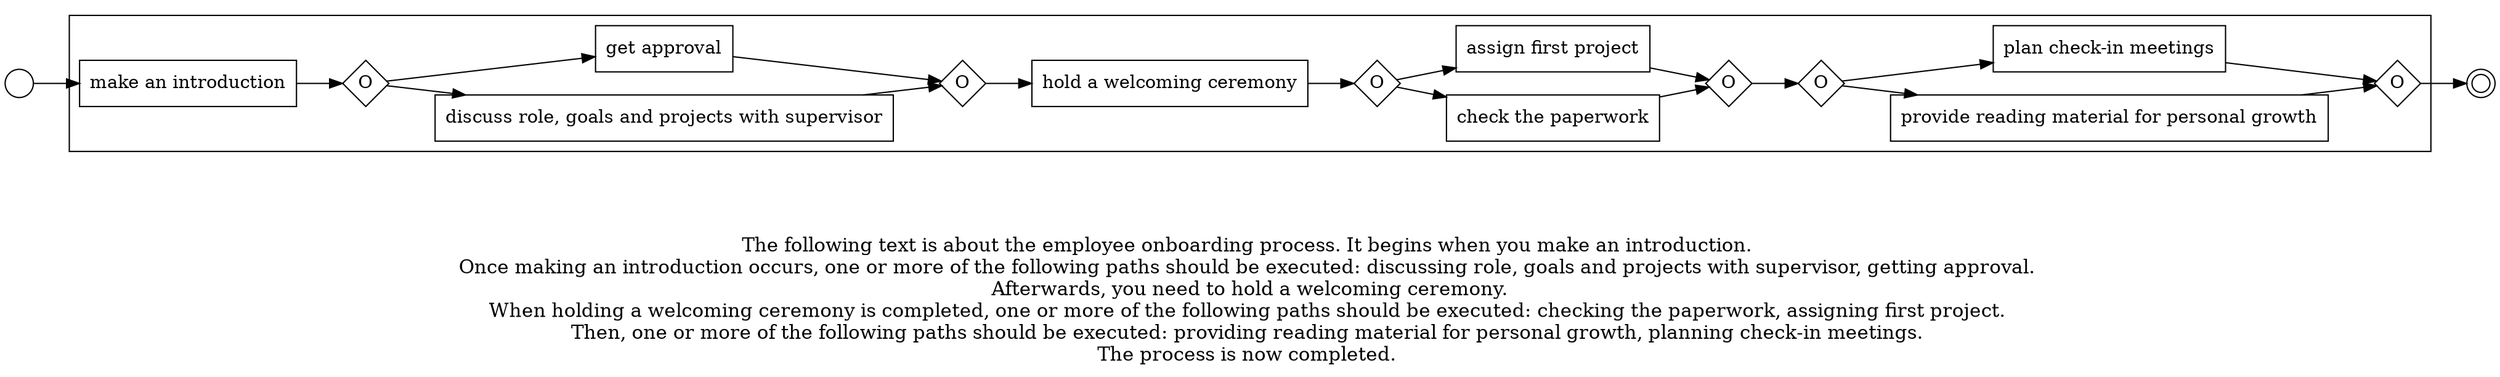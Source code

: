 digraph employee_onboarding_process_116 {
	graph [rankdir=LR]
	START_NODE [label="" shape=circle width=0.3]
	subgraph CLUSTER_0 {
		"make an introduction" [shape=box]
		"OR_SPLIT--2. Before first day_8453" [label=O fixedsize=true shape=diamond width=0.5]
		"make an introduction" -> "OR_SPLIT--2. Before first day_8453"
		"discuss role, goals and projects with supervisor" [shape=box]
		"OR_SPLIT--2. Before first day_8453" -> "discuss role, goals and projects with supervisor"
		"get approval" [shape=box]
		"OR_SPLIT--2. Before first day_8453" -> "get approval"
		"OR_JOIN--2. Before first day_8453" [label=O fixedsize=true shape=diamond width=0.5]
		"discuss role, goals and projects with supervisor" -> "OR_JOIN--2. Before first day_8453"
		"get approval" -> "OR_JOIN--2. Before first day_8453"
		"hold a welcoming ceremony" [shape=box]
		"OR_JOIN--2. Before first day_8453" -> "hold a welcoming ceremony"
		"OR_SPLIT--4. First week_LBLH" [label=O fixedsize=true shape=diamond width=0.5]
		"hold a welcoming ceremony" -> "OR_SPLIT--4. First week_LBLH"
		"check the paperwork" [shape=box]
		"OR_SPLIT--4. First week_LBLH" -> "check the paperwork"
		"assign first project" [shape=box]
		"OR_SPLIT--4. First week_LBLH" -> "assign first project"
		"OR_JOIN--4. First week_LBLH" [label=O fixedsize=true shape=diamond width=0.5]
		"check the paperwork" -> "OR_JOIN--4. First week_LBLH"
		"assign first project" -> "OR_JOIN--4. First week_LBLH"
		"OR_SPLIT--5. First month_D3AQ" [label=O fixedsize=true shape=diamond width=0.5]
		"OR_JOIN--4. First week_LBLH" -> "OR_SPLIT--5. First month_D3AQ"
		"provide reading material for personal growth" [shape=box]
		"OR_SPLIT--5. First month_D3AQ" -> "provide reading material for personal growth"
		"plan check-in meetings" [shape=box]
		"OR_SPLIT--5. First month_D3AQ" -> "plan check-in meetings"
		"OR_JOIN--5. First month_D3AQ" [label=O fixedsize=true shape=diamond width=0.5]
		"provide reading material for personal growth" -> "OR_JOIN--5. First month_D3AQ"
		"plan check-in meetings" -> "OR_JOIN--5. First month_D3AQ"
	}
	START_NODE -> "make an introduction"
	END_NODE [label="" shape=doublecircle width=0.2]
	"OR_JOIN--5. First month_D3AQ" -> END_NODE
	fontsize=15 label="\n\n
The following text is about the employee onboarding process. It begins when you make an introduction. 
Once making an introduction occurs, one or more of the following paths should be executed: discussing role, goals and projects with supervisor, getting approval. 
Afterwards, you need to hold a welcoming ceremony.
When holding a welcoming ceremony is completed, one or more of the following paths should be executed: checking the paperwork, assigning first project. 
Then, one or more of the following paths should be executed: providing reading material for personal growth, planning check-in meetings. 
The process is now completed. 
"
}
